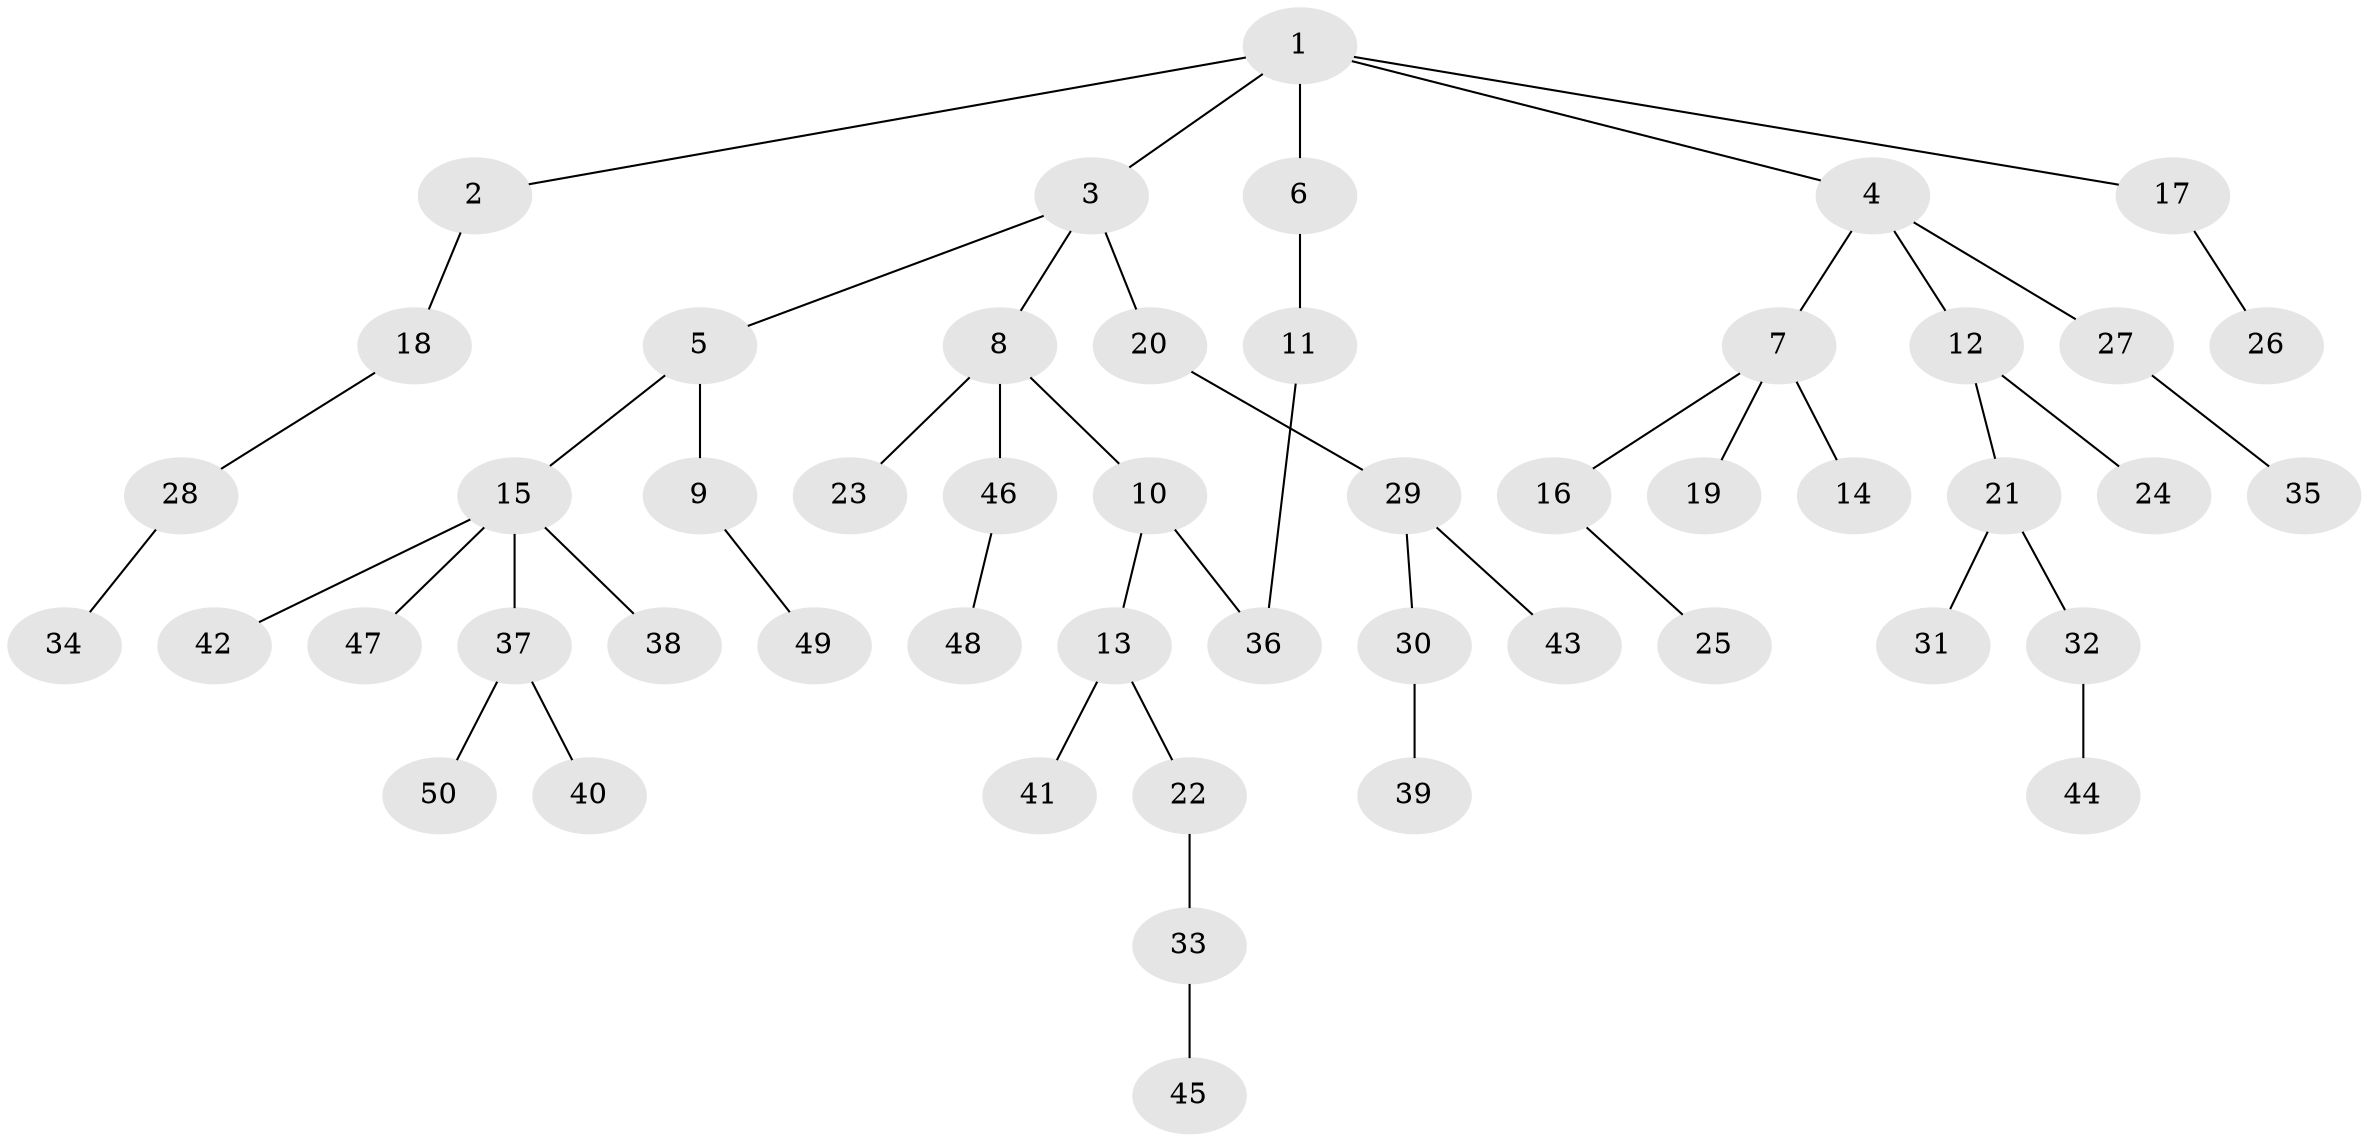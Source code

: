 // Generated by graph-tools (version 1.1) at 2025/41/03/09/25 04:41:12]
// undirected, 50 vertices, 50 edges
graph export_dot {
graph [start="1"]
  node [color=gray90,style=filled];
  1;
  2;
  3;
  4;
  5;
  6;
  7;
  8;
  9;
  10;
  11;
  12;
  13;
  14;
  15;
  16;
  17;
  18;
  19;
  20;
  21;
  22;
  23;
  24;
  25;
  26;
  27;
  28;
  29;
  30;
  31;
  32;
  33;
  34;
  35;
  36;
  37;
  38;
  39;
  40;
  41;
  42;
  43;
  44;
  45;
  46;
  47;
  48;
  49;
  50;
  1 -- 2;
  1 -- 3;
  1 -- 4;
  1 -- 6;
  1 -- 17;
  2 -- 18;
  3 -- 5;
  3 -- 8;
  3 -- 20;
  4 -- 7;
  4 -- 12;
  4 -- 27;
  5 -- 9;
  5 -- 15;
  6 -- 11;
  7 -- 14;
  7 -- 16;
  7 -- 19;
  8 -- 10;
  8 -- 23;
  8 -- 46;
  9 -- 49;
  10 -- 13;
  10 -- 36;
  11 -- 36;
  12 -- 21;
  12 -- 24;
  13 -- 22;
  13 -- 41;
  15 -- 37;
  15 -- 38;
  15 -- 42;
  15 -- 47;
  16 -- 25;
  17 -- 26;
  18 -- 28;
  20 -- 29;
  21 -- 31;
  21 -- 32;
  22 -- 33;
  27 -- 35;
  28 -- 34;
  29 -- 30;
  29 -- 43;
  30 -- 39;
  32 -- 44;
  33 -- 45;
  37 -- 40;
  37 -- 50;
  46 -- 48;
}
